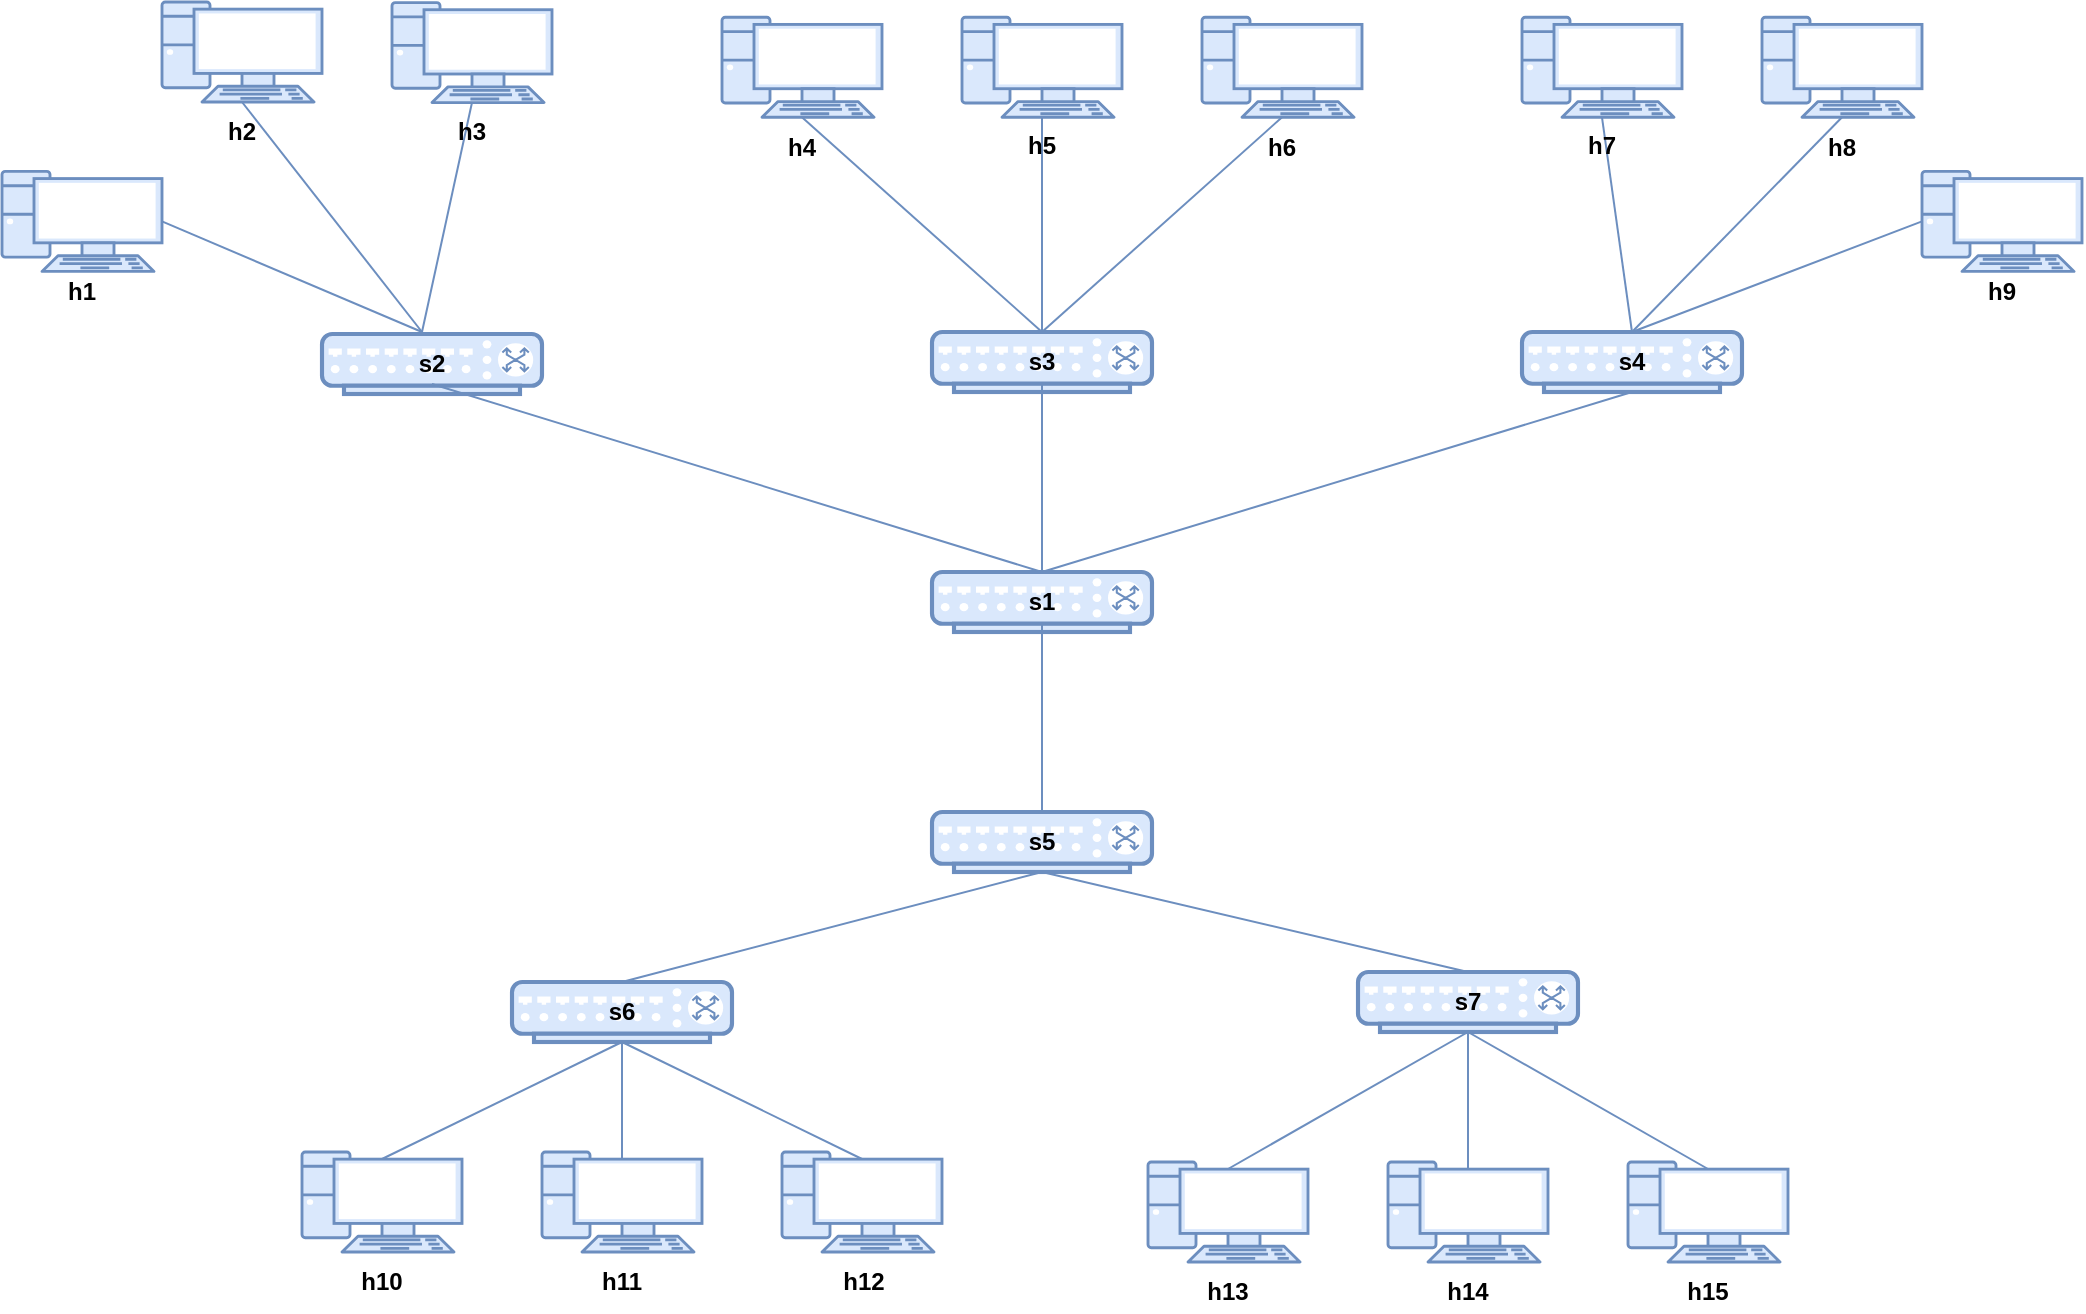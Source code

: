 <mxfile version="12.6.5" type="device"><diagram name="Page-1" id="822b0af5-4adb-64df-f703-e8dfc1f81529"><mxGraphModel dx="1672" dy="361" grid="1" gridSize="10" guides="1" tooltips="1" connect="1" arrows="1" fold="1" page="1" pageScale="1" pageWidth="1100" pageHeight="850" background="#ffffff" math="0" shadow="0"><root><mxCell id="0"/><mxCell id="1" parent="0"/><mxCell id="gqG9fwcnV70p3pPqNeJj-58" style="edgeStyle=none;rounded=0;orthogonalLoop=1;jettySize=auto;html=1;exitX=0.5;exitY=1;exitDx=0;exitDy=0;exitPerimeter=0;endArrow=none;endFill=0;fontSize=12;fillColor=#dae8fc;strokeColor=#6c8ebf;" edge="1" parent="1" source="gqG9fwcnV70p3pPqNeJj-2"><mxGeometry relative="1" as="geometry"><mxPoint x="170" y="360" as="targetPoint"/></mxGeometry></mxCell><mxCell id="gqG9fwcnV70p3pPqNeJj-2" value="" style="verticalAlign=top;verticalLabelPosition=bottom;labelPosition=center;align=center;html=1;outlineConnect=0;fillColor=#dae8fc;strokeColor=#6c8ebf;gradientDirection=north;strokeWidth=2;shape=mxgraph.networks.pc;fontSize=12;" vertex="1" parent="1"><mxGeometry x="40" y="195" width="80" height="50" as="geometry"/></mxCell><mxCell id="gqG9fwcnV70p3pPqNeJj-8" value="" style="verticalAlign=top;verticalLabelPosition=bottom;labelPosition=center;align=center;html=1;outlineConnect=0;fillColor=#dae8fc;strokeColor=#6c8ebf;gradientDirection=north;strokeWidth=2;shape=mxgraph.networks.switch;fontSize=12;" vertex="1" parent="1"><mxGeometry x="425" y="480" width="110" height="30" as="geometry"/></mxCell><mxCell id="gqG9fwcnV70p3pPqNeJj-9" value="" style="verticalAlign=top;verticalLabelPosition=bottom;labelPosition=center;align=center;html=1;outlineConnect=0;fillColor=#dae8fc;strokeColor=#6c8ebf;gradientDirection=north;strokeWidth=2;shape=mxgraph.networks.switch;fontSize=12;" vertex="1" parent="1"><mxGeometry x="425" y="360" width="110" height="30" as="geometry"/></mxCell><mxCell id="gqG9fwcnV70p3pPqNeJj-10" value="" style="verticalAlign=top;verticalLabelPosition=bottom;labelPosition=center;align=center;html=1;outlineConnect=0;fillColor=#dae8fc;strokeColor=#6c8ebf;gradientDirection=north;strokeWidth=2;shape=mxgraph.networks.switch;fontSize=12;" vertex="1" parent="1"><mxGeometry x="120" y="361" width="110" height="30" as="geometry"/></mxCell><mxCell id="gqG9fwcnV70p3pPqNeJj-55" style="edgeStyle=none;rounded=0;orthogonalLoop=1;jettySize=auto;html=1;exitX=0.5;exitY=1;exitDx=0;exitDy=0;exitPerimeter=0;entryX=0.5;entryY=0;entryDx=0;entryDy=0;entryPerimeter=0;endArrow=none;endFill=0;fontSize=12;fillColor=#dae8fc;strokeColor=#6c8ebf;" edge="1" parent="1" source="gqG9fwcnV70p3pPqNeJj-11" target="gqG9fwcnV70p3pPqNeJj-8"><mxGeometry relative="1" as="geometry"/></mxCell><mxCell id="gqG9fwcnV70p3pPqNeJj-11" value="" style="verticalAlign=top;verticalLabelPosition=bottom;labelPosition=center;align=center;html=1;outlineConnect=0;fillColor=#dae8fc;strokeColor=#6c8ebf;gradientDirection=north;strokeWidth=2;shape=mxgraph.networks.switch;fontSize=12;" vertex="1" parent="1"><mxGeometry x="720" y="360" width="110" height="30" as="geometry"/></mxCell><mxCell id="gqG9fwcnV70p3pPqNeJj-57" style="edgeStyle=none;rounded=0;orthogonalLoop=1;jettySize=auto;html=1;exitX=1;exitY=0.5;exitDx=0;exitDy=0;exitPerimeter=0;endArrow=none;endFill=0;fontSize=12;fillColor=#dae8fc;strokeColor=#6c8ebf;" edge="1" parent="1" source="gqG9fwcnV70p3pPqNeJj-12"><mxGeometry relative="1" as="geometry"><mxPoint x="170" y="360" as="targetPoint"/></mxGeometry></mxCell><mxCell id="gqG9fwcnV70p3pPqNeJj-12" value="" style="verticalAlign=top;verticalLabelPosition=bottom;labelPosition=center;align=center;html=1;outlineConnect=0;fillColor=#dae8fc;strokeColor=#6c8ebf;gradientDirection=north;strokeWidth=2;shape=mxgraph.networks.pc;fontSize=12;" vertex="1" parent="1"><mxGeometry x="-40" y="279.71" width="80" height="50" as="geometry"/></mxCell><mxCell id="gqG9fwcnV70p3pPqNeJj-59" style="edgeStyle=none;rounded=0;orthogonalLoop=1;jettySize=auto;html=1;exitX=0.5;exitY=1;exitDx=0;exitDy=0;exitPerimeter=0;endArrow=none;endFill=0;fontSize=12;fillColor=#dae8fc;strokeColor=#6c8ebf;" edge="1" parent="1" source="gqG9fwcnV70p3pPqNeJj-13"><mxGeometry relative="1" as="geometry"><mxPoint x="170" y="360" as="targetPoint"/></mxGeometry></mxCell><mxCell id="gqG9fwcnV70p3pPqNeJj-13" value="" style="verticalAlign=top;verticalLabelPosition=bottom;labelPosition=center;align=center;html=1;outlineConnect=0;fillColor=#dae8fc;strokeColor=#6c8ebf;gradientDirection=north;strokeWidth=2;shape=mxgraph.networks.pc;fontSize=12;" vertex="1" parent="1"><mxGeometry x="155" y="195.29" width="80" height="50" as="geometry"/></mxCell><mxCell id="gqG9fwcnV70p3pPqNeJj-60" style="edgeStyle=none;rounded=0;orthogonalLoop=1;jettySize=auto;html=1;exitX=0.5;exitY=1;exitDx=0;exitDy=0;exitPerimeter=0;entryX=0.5;entryY=0;entryDx=0;entryDy=0;entryPerimeter=0;endArrow=none;endFill=0;fontSize=12;fillColor=#dae8fc;strokeColor=#6c8ebf;" edge="1" parent="1" source="gqG9fwcnV70p3pPqNeJj-14" target="gqG9fwcnV70p3pPqNeJj-9"><mxGeometry relative="1" as="geometry"/></mxCell><mxCell id="gqG9fwcnV70p3pPqNeJj-14" value="" style="verticalAlign=top;verticalLabelPosition=bottom;labelPosition=center;align=center;html=1;outlineConnect=0;fillColor=#dae8fc;strokeColor=#6c8ebf;gradientDirection=north;strokeWidth=2;shape=mxgraph.networks.pc;fontSize=12;" vertex="1" parent="1"><mxGeometry x="320" y="202.64" width="80" height="50" as="geometry"/></mxCell><mxCell id="gqG9fwcnV70p3pPqNeJj-61" style="edgeStyle=none;rounded=0;orthogonalLoop=1;jettySize=auto;html=1;exitX=0.5;exitY=1;exitDx=0;exitDy=0;exitPerimeter=0;entryX=0.5;entryY=0;entryDx=0;entryDy=0;entryPerimeter=0;endArrow=none;endFill=0;fontSize=12;fillColor=#dae8fc;strokeColor=#6c8ebf;" edge="1" parent="1" source="gqG9fwcnV70p3pPqNeJj-15" target="gqG9fwcnV70p3pPqNeJj-9"><mxGeometry relative="1" as="geometry"/></mxCell><mxCell id="gqG9fwcnV70p3pPqNeJj-15" value="" style="verticalAlign=top;verticalLabelPosition=bottom;labelPosition=center;align=center;html=1;outlineConnect=0;fillColor=#dae8fc;strokeColor=#6c8ebf;gradientDirection=north;strokeWidth=2;shape=mxgraph.networks.pc;fontSize=12;" vertex="1" parent="1"><mxGeometry x="440" y="202.64" width="80" height="50" as="geometry"/></mxCell><mxCell id="gqG9fwcnV70p3pPqNeJj-62" style="edgeStyle=none;rounded=0;orthogonalLoop=1;jettySize=auto;html=1;exitX=0.5;exitY=1;exitDx=0;exitDy=0;exitPerimeter=0;entryX=0.5;entryY=0;entryDx=0;entryDy=0;entryPerimeter=0;endArrow=none;endFill=0;fontSize=12;fillColor=#dae8fc;strokeColor=#6c8ebf;" edge="1" parent="1" source="gqG9fwcnV70p3pPqNeJj-16" target="gqG9fwcnV70p3pPqNeJj-9"><mxGeometry relative="1" as="geometry"/></mxCell><mxCell id="gqG9fwcnV70p3pPqNeJj-16" value="" style="verticalAlign=top;verticalLabelPosition=bottom;labelPosition=center;align=center;html=1;outlineConnect=0;fillColor=#dae8fc;strokeColor=#6c8ebf;gradientDirection=north;strokeWidth=2;shape=mxgraph.networks.pc;fontSize=12;" vertex="1" parent="1"><mxGeometry x="560" y="202.64" width="80" height="50" as="geometry"/></mxCell><mxCell id="gqG9fwcnV70p3pPqNeJj-63" style="edgeStyle=none;rounded=0;orthogonalLoop=1;jettySize=auto;html=1;exitX=0.5;exitY=1;exitDx=0;exitDy=0;exitPerimeter=0;entryX=0.5;entryY=0;entryDx=0;entryDy=0;entryPerimeter=0;endArrow=none;endFill=0;fontSize=12;fillColor=#dae8fc;strokeColor=#6c8ebf;" edge="1" parent="1" source="gqG9fwcnV70p3pPqNeJj-17" target="gqG9fwcnV70p3pPqNeJj-11"><mxGeometry relative="1" as="geometry"/></mxCell><mxCell id="gqG9fwcnV70p3pPqNeJj-17" value="" style="verticalAlign=top;verticalLabelPosition=bottom;labelPosition=center;align=center;html=1;outlineConnect=0;fillColor=#dae8fc;strokeColor=#6c8ebf;gradientDirection=north;strokeWidth=2;shape=mxgraph.networks.pc;fontSize=12;" vertex="1" parent="1"><mxGeometry x="720" y="202.64" width="80" height="50" as="geometry"/></mxCell><mxCell id="gqG9fwcnV70p3pPqNeJj-64" style="edgeStyle=none;rounded=0;orthogonalLoop=1;jettySize=auto;html=1;exitX=0.5;exitY=1;exitDx=0;exitDy=0;exitPerimeter=0;entryX=0.5;entryY=0;entryDx=0;entryDy=0;entryPerimeter=0;endArrow=none;endFill=0;fontSize=12;fillColor=#dae8fc;strokeColor=#6c8ebf;" edge="1" parent="1" source="gqG9fwcnV70p3pPqNeJj-18" target="gqG9fwcnV70p3pPqNeJj-11"><mxGeometry relative="1" as="geometry"/></mxCell><mxCell id="gqG9fwcnV70p3pPqNeJj-18" value="" style="verticalAlign=top;verticalLabelPosition=bottom;labelPosition=center;align=center;html=1;outlineConnect=0;fillColor=#dae8fc;strokeColor=#6c8ebf;gradientDirection=north;strokeWidth=2;shape=mxgraph.networks.pc;fontSize=12;" vertex="1" parent="1"><mxGeometry x="840" y="202.64" width="80" height="50" as="geometry"/></mxCell><mxCell id="gqG9fwcnV70p3pPqNeJj-66" style="edgeStyle=none;rounded=0;orthogonalLoop=1;jettySize=auto;html=1;exitX=0;exitY=0.5;exitDx=0;exitDy=0;exitPerimeter=0;endArrow=none;endFill=0;fontSize=12;entryX=0.5;entryY=0;entryDx=0;entryDy=0;entryPerimeter=0;fillColor=#dae8fc;strokeColor=#6c8ebf;" edge="1" parent="1" source="gqG9fwcnV70p3pPqNeJj-19" target="gqG9fwcnV70p3pPqNeJj-11"><mxGeometry relative="1" as="geometry"><mxPoint x="750" y="330" as="targetPoint"/></mxGeometry></mxCell><mxCell id="gqG9fwcnV70p3pPqNeJj-19" value="" style="verticalAlign=top;verticalLabelPosition=bottom;labelPosition=center;align=center;html=1;outlineConnect=0;fillColor=#dae8fc;strokeColor=#6c8ebf;gradientDirection=north;strokeWidth=2;shape=mxgraph.networks.pc;fontSize=12;" vertex="1" parent="1"><mxGeometry x="920" y="279.71" width="80" height="50" as="geometry"/></mxCell><mxCell id="gqG9fwcnV70p3pPqNeJj-51" style="edgeStyle=none;rounded=0;orthogonalLoop=1;jettySize=auto;html=1;exitX=0.5;exitY=1;exitDx=0;exitDy=0;entryX=0.5;entryY=0;entryDx=0;entryDy=0;entryPerimeter=0;endArrow=none;endFill=0;fontSize=12;fillColor=#dae8fc;strokeColor=#6c8ebf;" edge="1" parent="1" source="gqG9fwcnV70p3pPqNeJj-35" target="gqG9fwcnV70p3pPqNeJj-49"><mxGeometry relative="1" as="geometry"/></mxCell><mxCell id="gqG9fwcnV70p3pPqNeJj-35" value="&lt;b style=&quot;font-size: 12px;&quot;&gt;&lt;font style=&quot;font-size: 12px;&quot;&gt;s1&lt;/font&gt;&lt;/b&gt;" style="text;html=1;strokeColor=none;fillColor=none;align=center;verticalAlign=middle;whiteSpace=wrap;rounded=0;fontSize=12;" vertex="1" parent="1"><mxGeometry x="460" y="485" width="40" height="20" as="geometry"/></mxCell><mxCell id="gqG9fwcnV70p3pPqNeJj-54" style="edgeStyle=none;rounded=0;orthogonalLoop=1;jettySize=auto;html=1;exitX=0.5;exitY=1;exitDx=0;exitDy=0;entryX=0.5;entryY=0;entryDx=0;entryDy=0;entryPerimeter=0;endArrow=none;endFill=0;fontSize=12;fillColor=#dae8fc;strokeColor=#6c8ebf;" edge="1" parent="1" source="gqG9fwcnV70p3pPqNeJj-36" target="gqG9fwcnV70p3pPqNeJj-8"><mxGeometry relative="1" as="geometry"/></mxCell><mxCell id="gqG9fwcnV70p3pPqNeJj-36" value="&lt;b style=&quot;font-size: 12px;&quot;&gt;&lt;font style=&quot;font-size: 12px;&quot;&gt;s3&lt;/font&gt;&lt;/b&gt;" style="text;html=1;strokeColor=none;fillColor=none;align=center;verticalAlign=middle;whiteSpace=wrap;rounded=0;fontSize=12;" vertex="1" parent="1"><mxGeometry x="460" y="365" width="40" height="20" as="geometry"/></mxCell><mxCell id="gqG9fwcnV70p3pPqNeJj-52" style="edgeStyle=none;rounded=0;orthogonalLoop=1;jettySize=auto;html=1;exitX=0.5;exitY=1;exitDx=0;exitDy=0;entryX=0.5;entryY=0;entryDx=0;entryDy=0;entryPerimeter=0;endArrow=none;endFill=0;fontSize=12;fillColor=#dae8fc;strokeColor=#6c8ebf;" edge="1" parent="1" source="gqG9fwcnV70p3pPqNeJj-37" target="gqG9fwcnV70p3pPqNeJj-8"><mxGeometry relative="1" as="geometry"/></mxCell><mxCell id="gqG9fwcnV70p3pPqNeJj-37" value="&lt;b style=&quot;font-size: 12px;&quot;&gt;&lt;font style=&quot;font-size: 12px;&quot;&gt;s2&lt;/font&gt;&lt;/b&gt;" style="text;html=1;strokeColor=none;fillColor=none;align=center;verticalAlign=middle;whiteSpace=wrap;rounded=0;fontSize=12;" vertex="1" parent="1"><mxGeometry x="155" y="366" width="40" height="20" as="geometry"/></mxCell><mxCell id="gqG9fwcnV70p3pPqNeJj-38" value="&lt;b style=&quot;font-size: 12px;&quot;&gt;&lt;font style=&quot;font-size: 12px;&quot;&gt;s4&lt;/font&gt;&lt;/b&gt;" style="text;html=1;strokeColor=none;fillColor=none;align=center;verticalAlign=middle;whiteSpace=wrap;rounded=0;fontSize=12;" vertex="1" parent="1"><mxGeometry x="755" y="365" width="40" height="20" as="geometry"/></mxCell><mxCell id="gqG9fwcnV70p3pPqNeJj-39" value="&lt;b style=&quot;font-size: 12px;&quot;&gt;&lt;font style=&quot;font-size: 12px;&quot;&gt;h1&lt;/font&gt;&lt;/b&gt;" style="text;html=1;strokeColor=none;fillColor=none;align=center;verticalAlign=middle;whiteSpace=wrap;rounded=0;fontSize=12;" vertex="1" parent="1"><mxGeometry x="-20" y="329.71" width="40" height="20" as="geometry"/></mxCell><mxCell id="gqG9fwcnV70p3pPqNeJj-40" value="&lt;b style=&quot;font-size: 12px;&quot;&gt;&lt;font style=&quot;font-size: 12px;&quot;&gt;h2&lt;/font&gt;&lt;/b&gt;" style="text;html=1;strokeColor=none;fillColor=none;align=center;verticalAlign=middle;whiteSpace=wrap;rounded=0;fontSize=12;" vertex="1" parent="1"><mxGeometry x="60" y="250" width="40" height="20" as="geometry"/></mxCell><mxCell id="gqG9fwcnV70p3pPqNeJj-41" value="&lt;b style=&quot;font-size: 12px;&quot;&gt;&lt;font style=&quot;font-size: 12px;&quot;&gt;h3&lt;/font&gt;&lt;/b&gt;" style="text;html=1;strokeColor=none;fillColor=none;align=center;verticalAlign=middle;whiteSpace=wrap;rounded=0;fontSize=12;" vertex="1" parent="1"><mxGeometry x="175" y="250.0" width="40" height="20" as="geometry"/></mxCell><mxCell id="gqG9fwcnV70p3pPqNeJj-42" value="&lt;b style=&quot;font-size: 12px;&quot;&gt;&lt;font style=&quot;font-size: 12px;&quot;&gt;h4&lt;/font&gt;&lt;/b&gt;" style="text;html=1;strokeColor=none;fillColor=none;align=center;verticalAlign=middle;whiteSpace=wrap;rounded=0;fontSize=12;" vertex="1" parent="1"><mxGeometry x="340" y="257.64" width="40" height="20" as="geometry"/></mxCell><mxCell id="gqG9fwcnV70p3pPqNeJj-43" value="&lt;b style=&quot;font-size: 12px;&quot;&gt;&lt;font style=&quot;font-size: 12px;&quot;&gt;h5&lt;/font&gt;&lt;/b&gt;" style="text;html=1;strokeColor=none;fillColor=none;align=center;verticalAlign=middle;whiteSpace=wrap;rounded=0;fontSize=12;" vertex="1" parent="1"><mxGeometry x="460" y="257.35" width="40" height="20" as="geometry"/></mxCell><mxCell id="gqG9fwcnV70p3pPqNeJj-44" value="&lt;b style=&quot;font-size: 12px;&quot;&gt;&lt;font style=&quot;font-size: 12px;&quot;&gt;h6&lt;/font&gt;&lt;/b&gt;" style="text;html=1;strokeColor=none;fillColor=none;align=center;verticalAlign=middle;whiteSpace=wrap;rounded=0;fontSize=12;" vertex="1" parent="1"><mxGeometry x="580" y="257.64" width="40" height="20" as="geometry"/></mxCell><mxCell id="gqG9fwcnV70p3pPqNeJj-45" value="&lt;b style=&quot;font-size: 12px;&quot;&gt;&lt;font style=&quot;font-size: 12px;&quot;&gt;h7&lt;/font&gt;&lt;/b&gt;" style="text;html=1;strokeColor=none;fillColor=none;align=center;verticalAlign=middle;whiteSpace=wrap;rounded=0;fontSize=12;" vertex="1" parent="1"><mxGeometry x="740" y="257.35" width="40" height="20" as="geometry"/></mxCell><mxCell id="gqG9fwcnV70p3pPqNeJj-46" value="&lt;b style=&quot;font-size: 12px;&quot;&gt;&lt;font style=&quot;font-size: 12px;&quot;&gt;h8&lt;/font&gt;&lt;/b&gt;" style="text;html=1;strokeColor=none;fillColor=none;align=center;verticalAlign=middle;whiteSpace=wrap;rounded=0;fontSize=12;" vertex="1" parent="1"><mxGeometry x="860" y="257.64" width="40" height="20" as="geometry"/></mxCell><mxCell id="gqG9fwcnV70p3pPqNeJj-47" value="&lt;b style=&quot;font-size: 12px;&quot;&gt;&lt;font style=&quot;font-size: 12px;&quot;&gt;h9&lt;/font&gt;&lt;/b&gt;" style="text;html=1;strokeColor=none;fillColor=none;align=center;verticalAlign=middle;whiteSpace=wrap;rounded=0;fontSize=12;" vertex="1" parent="1"><mxGeometry x="940" y="329.71" width="40" height="20" as="geometry"/></mxCell><mxCell id="gqG9fwcnV70p3pPqNeJj-72" style="edgeStyle=none;rounded=0;orthogonalLoop=1;jettySize=auto;html=1;exitX=0.5;exitY=1;exitDx=0;exitDy=0;exitPerimeter=0;entryX=0.5;entryY=0;entryDx=0;entryDy=0;entryPerimeter=0;endArrow=none;endFill=0;fontSize=12;fillColor=#dae8fc;strokeColor=#6c8ebf;" edge="1" parent="1" source="gqG9fwcnV70p3pPqNeJj-49" target="gqG9fwcnV70p3pPqNeJj-67"><mxGeometry relative="1" as="geometry"/></mxCell><mxCell id="gqG9fwcnV70p3pPqNeJj-73" style="edgeStyle=none;rounded=0;orthogonalLoop=1;jettySize=auto;html=1;exitX=0.5;exitY=1;exitDx=0;exitDy=0;exitPerimeter=0;entryX=0.5;entryY=0;entryDx=0;entryDy=0;entryPerimeter=0;endArrow=none;endFill=0;fontSize=12;fillColor=#dae8fc;strokeColor=#6c8ebf;" edge="1" parent="1" source="gqG9fwcnV70p3pPqNeJj-49" target="gqG9fwcnV70p3pPqNeJj-69"><mxGeometry relative="1" as="geometry"/></mxCell><mxCell id="gqG9fwcnV70p3pPqNeJj-49" value="" style="verticalAlign=top;verticalLabelPosition=bottom;labelPosition=center;align=center;html=1;outlineConnect=0;fillColor=#dae8fc;strokeColor=#6c8ebf;gradientDirection=north;strokeWidth=2;shape=mxgraph.networks.switch;fontSize=12;" vertex="1" parent="1"><mxGeometry x="425" y="600" width="110" height="30" as="geometry"/></mxCell><mxCell id="gqG9fwcnV70p3pPqNeJj-50" value="&lt;b style=&quot;font-size: 12px&quot;&gt;&lt;font style=&quot;font-size: 12px&quot;&gt;s5&lt;/font&gt;&lt;/b&gt;" style="text;html=1;strokeColor=none;fillColor=none;align=center;verticalAlign=middle;whiteSpace=wrap;rounded=0;fontSize=12;" vertex="1" parent="1"><mxGeometry x="460" y="605" width="40" height="20" as="geometry"/></mxCell><mxCell id="gqG9fwcnV70p3pPqNeJj-86" style="edgeStyle=none;rounded=0;orthogonalLoop=1;jettySize=auto;html=1;exitX=0.5;exitY=1;exitDx=0;exitDy=0;exitPerimeter=0;entryX=0.5;entryY=0.07;entryDx=0;entryDy=0;entryPerimeter=0;endArrow=none;endFill=0;fontSize=12;fillColor=#dae8fc;strokeColor=#6c8ebf;" edge="1" parent="1" source="gqG9fwcnV70p3pPqNeJj-67" target="gqG9fwcnV70p3pPqNeJj-74"><mxGeometry relative="1" as="geometry"/></mxCell><mxCell id="gqG9fwcnV70p3pPqNeJj-67" value="" style="verticalAlign=top;verticalLabelPosition=bottom;labelPosition=center;align=center;html=1;outlineConnect=0;fillColor=#dae8fc;strokeColor=#6c8ebf;gradientDirection=north;strokeWidth=2;shape=mxgraph.networks.switch;fontSize=12;" vertex="1" parent="1"><mxGeometry x="215" y="685" width="110" height="30" as="geometry"/></mxCell><mxCell id="gqG9fwcnV70p3pPqNeJj-68" value="&lt;b style=&quot;font-size: 12px&quot;&gt;&lt;font style=&quot;font-size: 12px&quot;&gt;s6&lt;/font&gt;&lt;/b&gt;" style="text;html=1;strokeColor=none;fillColor=none;align=center;verticalAlign=middle;whiteSpace=wrap;rounded=0;fontSize=12;" vertex="1" parent="1"><mxGeometry x="250" y="690" width="40" height="20" as="geometry"/></mxCell><mxCell id="gqG9fwcnV70p3pPqNeJj-90" style="edgeStyle=none;rounded=0;orthogonalLoop=1;jettySize=auto;html=1;entryX=0.5;entryY=0.07;entryDx=0;entryDy=0;entryPerimeter=0;endArrow=none;endFill=0;fontSize=12;exitX=0.5;exitY=1;exitDx=0;exitDy=0;exitPerimeter=0;fillColor=#dae8fc;strokeColor=#6c8ebf;" edge="1" parent="1" source="gqG9fwcnV70p3pPqNeJj-69" target="gqG9fwcnV70p3pPqNeJj-80"><mxGeometry relative="1" as="geometry"><mxPoint x="690" y="710" as="sourcePoint"/></mxGeometry></mxCell><mxCell id="gqG9fwcnV70p3pPqNeJj-91" style="edgeStyle=none;rounded=0;orthogonalLoop=1;jettySize=auto;html=1;exitX=0.5;exitY=1;exitDx=0;exitDy=0;exitPerimeter=0;entryX=0.5;entryY=0.07;entryDx=0;entryDy=0;entryPerimeter=0;endArrow=none;endFill=0;fontSize=12;fillColor=#dae8fc;strokeColor=#6c8ebf;" edge="1" parent="1" source="gqG9fwcnV70p3pPqNeJj-69" target="gqG9fwcnV70p3pPqNeJj-81"><mxGeometry relative="1" as="geometry"/></mxCell><mxCell id="gqG9fwcnV70p3pPqNeJj-69" value="" style="verticalAlign=top;verticalLabelPosition=bottom;labelPosition=center;align=center;html=1;outlineConnect=0;fillColor=#dae8fc;strokeColor=#6c8ebf;gradientDirection=north;strokeWidth=2;shape=mxgraph.networks.switch;fontSize=12;" vertex="1" parent="1"><mxGeometry x="638" y="680" width="110" height="30" as="geometry"/></mxCell><mxCell id="gqG9fwcnV70p3pPqNeJj-70" value="&lt;b style=&quot;font-size: 12px&quot;&gt;&lt;font style=&quot;font-size: 12px&quot;&gt;s7&lt;/font&gt;&lt;/b&gt;" style="text;html=1;strokeColor=none;fillColor=none;align=center;verticalAlign=middle;whiteSpace=wrap;rounded=0;fontSize=12;" vertex="1" parent="1"><mxGeometry x="673" y="685" width="40" height="20" as="geometry"/></mxCell><mxCell id="gqG9fwcnV70p3pPqNeJj-74" value="" style="verticalAlign=top;verticalLabelPosition=bottom;labelPosition=center;align=center;html=1;outlineConnect=0;fillColor=#dae8fc;strokeColor=#6c8ebf;gradientDirection=north;strokeWidth=2;shape=mxgraph.networks.pc;fontSize=12;" vertex="1" parent="1"><mxGeometry x="110" y="770" width="80" height="50" as="geometry"/></mxCell><mxCell id="gqG9fwcnV70p3pPqNeJj-88" style="edgeStyle=none;rounded=0;orthogonalLoop=1;jettySize=auto;html=1;exitX=0.5;exitY=0.07;exitDx=0;exitDy=0;exitPerimeter=0;entryX=0.5;entryY=1;entryDx=0;entryDy=0;entryPerimeter=0;endArrow=none;endFill=0;fontSize=12;fillColor=#dae8fc;strokeColor=#6c8ebf;" edge="1" parent="1" source="gqG9fwcnV70p3pPqNeJj-75" target="gqG9fwcnV70p3pPqNeJj-67"><mxGeometry relative="1" as="geometry"/></mxCell><mxCell id="gqG9fwcnV70p3pPqNeJj-75" value="" style="verticalAlign=top;verticalLabelPosition=bottom;labelPosition=center;align=center;html=1;outlineConnect=0;fillColor=#dae8fc;strokeColor=#6c8ebf;gradientDirection=north;strokeWidth=2;shape=mxgraph.networks.pc;fontSize=12;" vertex="1" parent="1"><mxGeometry x="230" y="770" width="80" height="50" as="geometry"/></mxCell><mxCell id="gqG9fwcnV70p3pPqNeJj-89" style="edgeStyle=none;rounded=0;orthogonalLoop=1;jettySize=auto;html=1;exitX=0.5;exitY=0.07;exitDx=0;exitDy=0;exitPerimeter=0;entryX=0.5;entryY=1;entryDx=0;entryDy=0;entryPerimeter=0;endArrow=none;endFill=0;fontSize=12;fillColor=#dae8fc;strokeColor=#6c8ebf;" edge="1" parent="1" source="gqG9fwcnV70p3pPqNeJj-76" target="gqG9fwcnV70p3pPqNeJj-67"><mxGeometry relative="1" as="geometry"/></mxCell><mxCell id="gqG9fwcnV70p3pPqNeJj-76" value="" style="verticalAlign=top;verticalLabelPosition=bottom;labelPosition=center;align=center;html=1;outlineConnect=0;fillColor=#dae8fc;strokeColor=#6c8ebf;gradientDirection=north;strokeWidth=2;shape=mxgraph.networks.pc;fontSize=12;" vertex="1" parent="1"><mxGeometry x="350" y="770" width="80" height="50" as="geometry"/></mxCell><mxCell id="gqG9fwcnV70p3pPqNeJj-77" value="&lt;b style=&quot;font-size: 12px&quot;&gt;&lt;font style=&quot;font-size: 12px&quot;&gt;h10&lt;/font&gt;&lt;/b&gt;" style="text;html=1;strokeColor=none;fillColor=none;align=center;verticalAlign=middle;whiteSpace=wrap;rounded=0;fontSize=12;" vertex="1" parent="1"><mxGeometry x="130" y="825" width="40" height="20" as="geometry"/></mxCell><mxCell id="gqG9fwcnV70p3pPqNeJj-78" value="&lt;b style=&quot;font-size: 12px&quot;&gt;&lt;font style=&quot;font-size: 12px&quot;&gt;h11&lt;/font&gt;&lt;/b&gt;" style="text;html=1;strokeColor=none;fillColor=none;align=center;verticalAlign=middle;whiteSpace=wrap;rounded=0;fontSize=12;" vertex="1" parent="1"><mxGeometry x="250" y="824.71" width="40" height="20" as="geometry"/></mxCell><mxCell id="gqG9fwcnV70p3pPqNeJj-79" value="&lt;b&gt;h12&lt;/b&gt;" style="text;html=1;strokeColor=none;fillColor=none;align=center;verticalAlign=middle;whiteSpace=wrap;rounded=0;fontSize=12;" vertex="1" parent="1"><mxGeometry x="371" y="825" width="40" height="20" as="geometry"/></mxCell><mxCell id="gqG9fwcnV70p3pPqNeJj-80" value="" style="verticalAlign=top;verticalLabelPosition=bottom;labelPosition=center;align=center;html=1;outlineConnect=0;fillColor=#dae8fc;strokeColor=#6c8ebf;gradientDirection=north;strokeWidth=2;shape=mxgraph.networks.pc;fontSize=12;" vertex="1" parent="1"><mxGeometry x="533" y="775" width="80" height="50" as="geometry"/></mxCell><mxCell id="gqG9fwcnV70p3pPqNeJj-81" value="" style="verticalAlign=top;verticalLabelPosition=bottom;labelPosition=center;align=center;html=1;outlineConnect=0;fillColor=#dae8fc;strokeColor=#6c8ebf;gradientDirection=north;strokeWidth=2;shape=mxgraph.networks.pc;fontSize=12;" vertex="1" parent="1"><mxGeometry x="653" y="775" width="80" height="50" as="geometry"/></mxCell><mxCell id="gqG9fwcnV70p3pPqNeJj-92" style="edgeStyle=none;rounded=0;orthogonalLoop=1;jettySize=auto;html=1;exitX=0.5;exitY=0.07;exitDx=0;exitDy=0;exitPerimeter=0;endArrow=none;endFill=0;fontSize=12;entryX=0.5;entryY=1;entryDx=0;entryDy=0;entryPerimeter=0;fillColor=#dae8fc;strokeColor=#6c8ebf;" edge="1" parent="1" source="gqG9fwcnV70p3pPqNeJj-82" target="gqG9fwcnV70p3pPqNeJj-69"><mxGeometry relative="1" as="geometry"><mxPoint x="690" y="710" as="targetPoint"/></mxGeometry></mxCell><mxCell id="gqG9fwcnV70p3pPqNeJj-82" value="" style="verticalAlign=top;verticalLabelPosition=bottom;labelPosition=center;align=center;html=1;outlineConnect=0;fillColor=#dae8fc;strokeColor=#6c8ebf;gradientDirection=north;strokeWidth=2;shape=mxgraph.networks.pc;fontSize=12;" vertex="1" parent="1"><mxGeometry x="773" y="775" width="80" height="50" as="geometry"/></mxCell><mxCell id="gqG9fwcnV70p3pPqNeJj-83" value="&lt;b style=&quot;font-size: 12px&quot;&gt;&lt;font style=&quot;font-size: 12px&quot;&gt;h13&lt;/font&gt;&lt;/b&gt;" style="text;html=1;strokeColor=none;fillColor=none;align=center;verticalAlign=middle;whiteSpace=wrap;rounded=0;fontSize=12;" vertex="1" parent="1"><mxGeometry x="553" y="830" width="40" height="20" as="geometry"/></mxCell><mxCell id="gqG9fwcnV70p3pPqNeJj-84" value="&lt;b style=&quot;font-size: 12px&quot;&gt;&lt;font style=&quot;font-size: 12px&quot;&gt;h14&lt;/font&gt;&lt;/b&gt;" style="text;html=1;strokeColor=none;fillColor=none;align=center;verticalAlign=middle;whiteSpace=wrap;rounded=0;fontSize=12;" vertex="1" parent="1"><mxGeometry x="673" y="829.71" width="40" height="20" as="geometry"/></mxCell><mxCell id="gqG9fwcnV70p3pPqNeJj-85" value="&lt;b style=&quot;font-size: 12px&quot;&gt;&lt;font style=&quot;font-size: 12px&quot;&gt;h15&lt;/font&gt;&lt;/b&gt;" style="text;html=1;strokeColor=none;fillColor=none;align=center;verticalAlign=middle;whiteSpace=wrap;rounded=0;fontSize=12;" vertex="1" parent="1"><mxGeometry x="793" y="830" width="40" height="20" as="geometry"/></mxCell></root></mxGraphModel></diagram></mxfile>